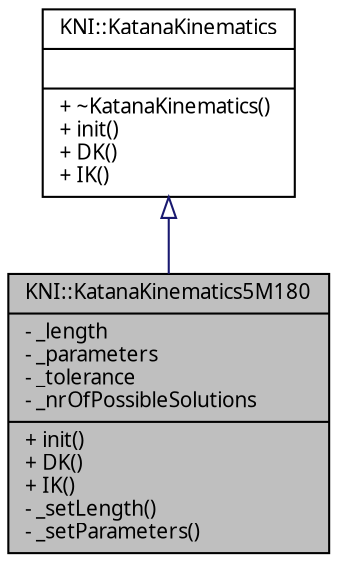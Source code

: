 digraph G
{
  edge [fontname="FreeSans.ttf",fontsize=10,labelfontname="FreeSans.ttf",labelfontsize=10];
  node [fontname="FreeSans.ttf",fontsize=10,shape=record];
  Node1 [label="{KNI::KatanaKinematics5M180\n|- _length\l- _parameters\l- _tolerance\l- _nrOfPossibleSolutions\l|+ init()\l+ DK()\l+ IK()\l- _setLength()\l- _setParameters()\l}",height=0.2,width=0.4,color="black", fillcolor="grey75", style="filled" fontcolor="black"];
  Node2 -> Node1 [dir=back,color="midnightblue",fontsize=10,style="solid",arrowtail="empty",fontname="FreeSans.ttf"];
  Node2 [label="{KNI::KatanaKinematics\n||+ ~KatanaKinematics()\l+ init()\l+ DK()\l+ IK()\l}",height=0.2,width=0.4,color="black", fillcolor="white", style="filled",URL="$classKNI_1_1KatanaKinematics.html",tooltip="The base class for all kinematic implementations."];
}
